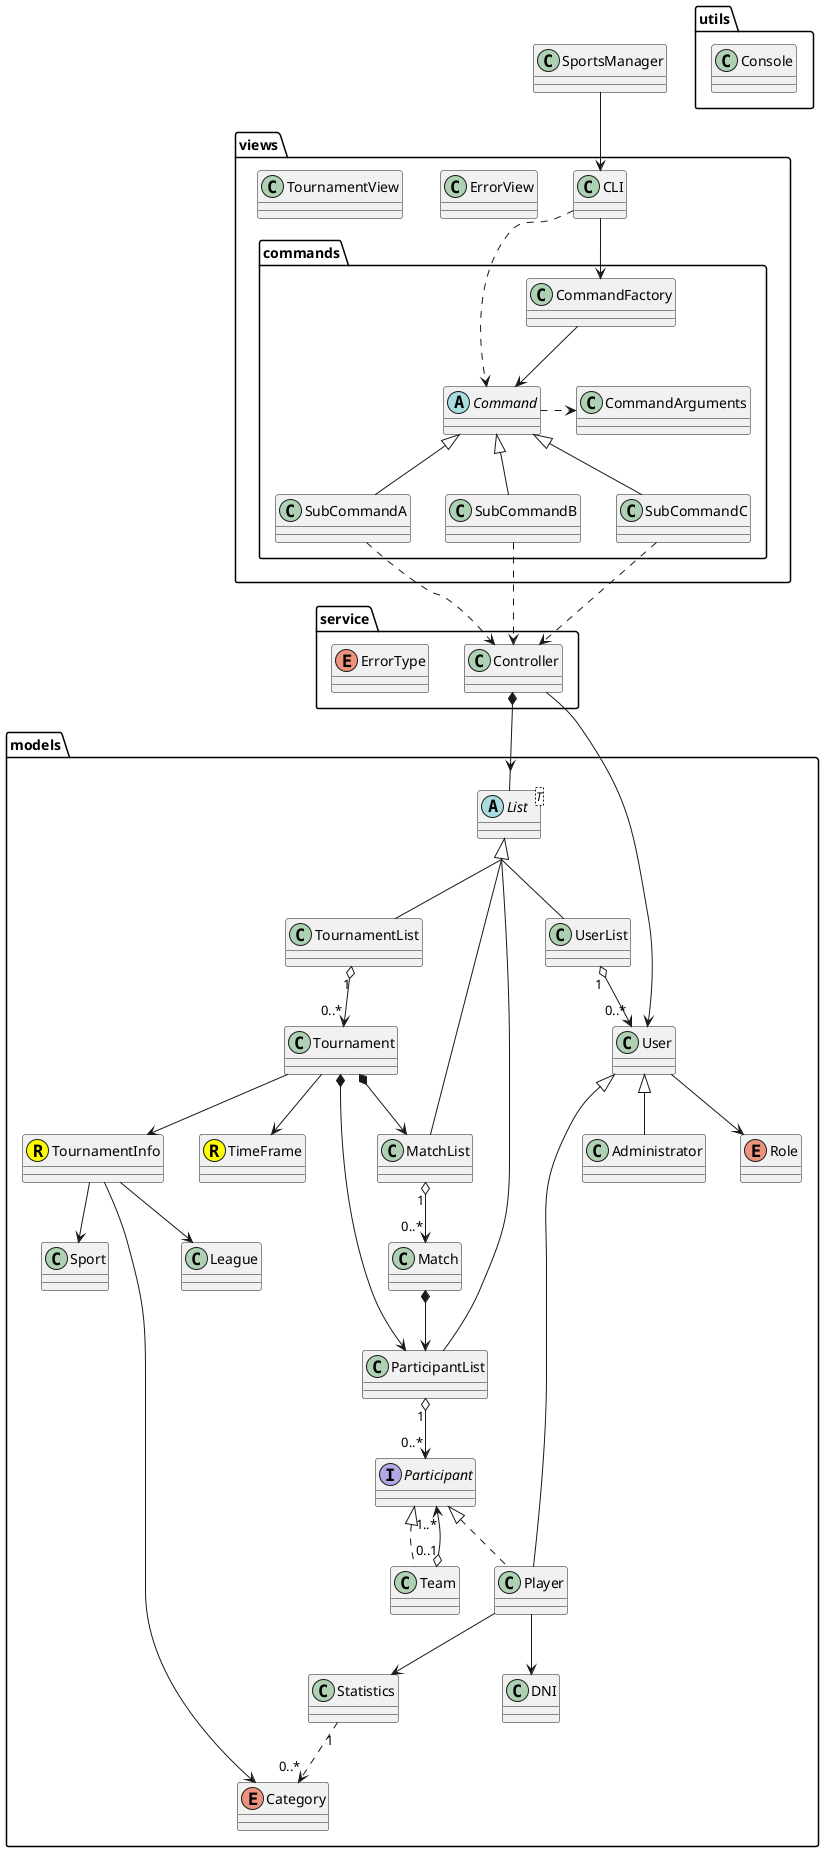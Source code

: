 @startuml
skinparam groupInheritance 4

package models {
    class User
    class Administrator extends User
    enum Role
    class DNI
    class Player extends User implements Participant
    class Team implements Participant
    interface Participant
    class Statistics
    enum Category
    class Tournament
    class Match
    abstract class List<T>
    class UserList extends List
    class ParticipantList extends List
    class MatchList extends List
    class TournamentList extends List
    class TournamentInfo <<(R,yellow)>>
    class TimeFrame <<(R,yellow)>>

    User --> Role
    Player --> Statistics
    Player --> DNI
    Team "0..1" o--> "1..*" Participant
    Match *--> ParticipantList
    Tournament *--> MatchList
    Statistics "1" ..> "0..*" Category
    Tournament *--> ParticipantList
    Tournament --> TimeFrame
    Tournament --> TournamentInfo
    TournamentInfo --> Category
    TournamentInfo --> League
    TournamentInfo --> Sport
    TournamentList "1" o--> "0..*" Tournament
    ParticipantList "1" o--> "0..*" Participant
    MatchList "1" o--> "0..*" Match
    UserList "1" o--> "0..*" User
}

package service {
    class Controller
    enum ErrorType

    Controller --> User
    Controller *--> List
}

package views {
    class CLI
    class ErrorView
    class TournamentView

    package commands {
        abstract class Command
        class CommandFactory
        class CommandArguments
        CommandFactory --> Command
        Command .right.> CommandArguments
        Command <|-- SubCommandA
        Command <|-- SubCommandB
        Command <|-- SubCommandC
        SubCommandA ..> Controller
        SubCommandB ..> Controller
        SubCommandC ..> Controller
    }

    CLI --> CommandFactory
    CLI ..> Command
}

package utils {
    class Console

}

class SportsManager

SportsManager --> CLI
@enduml